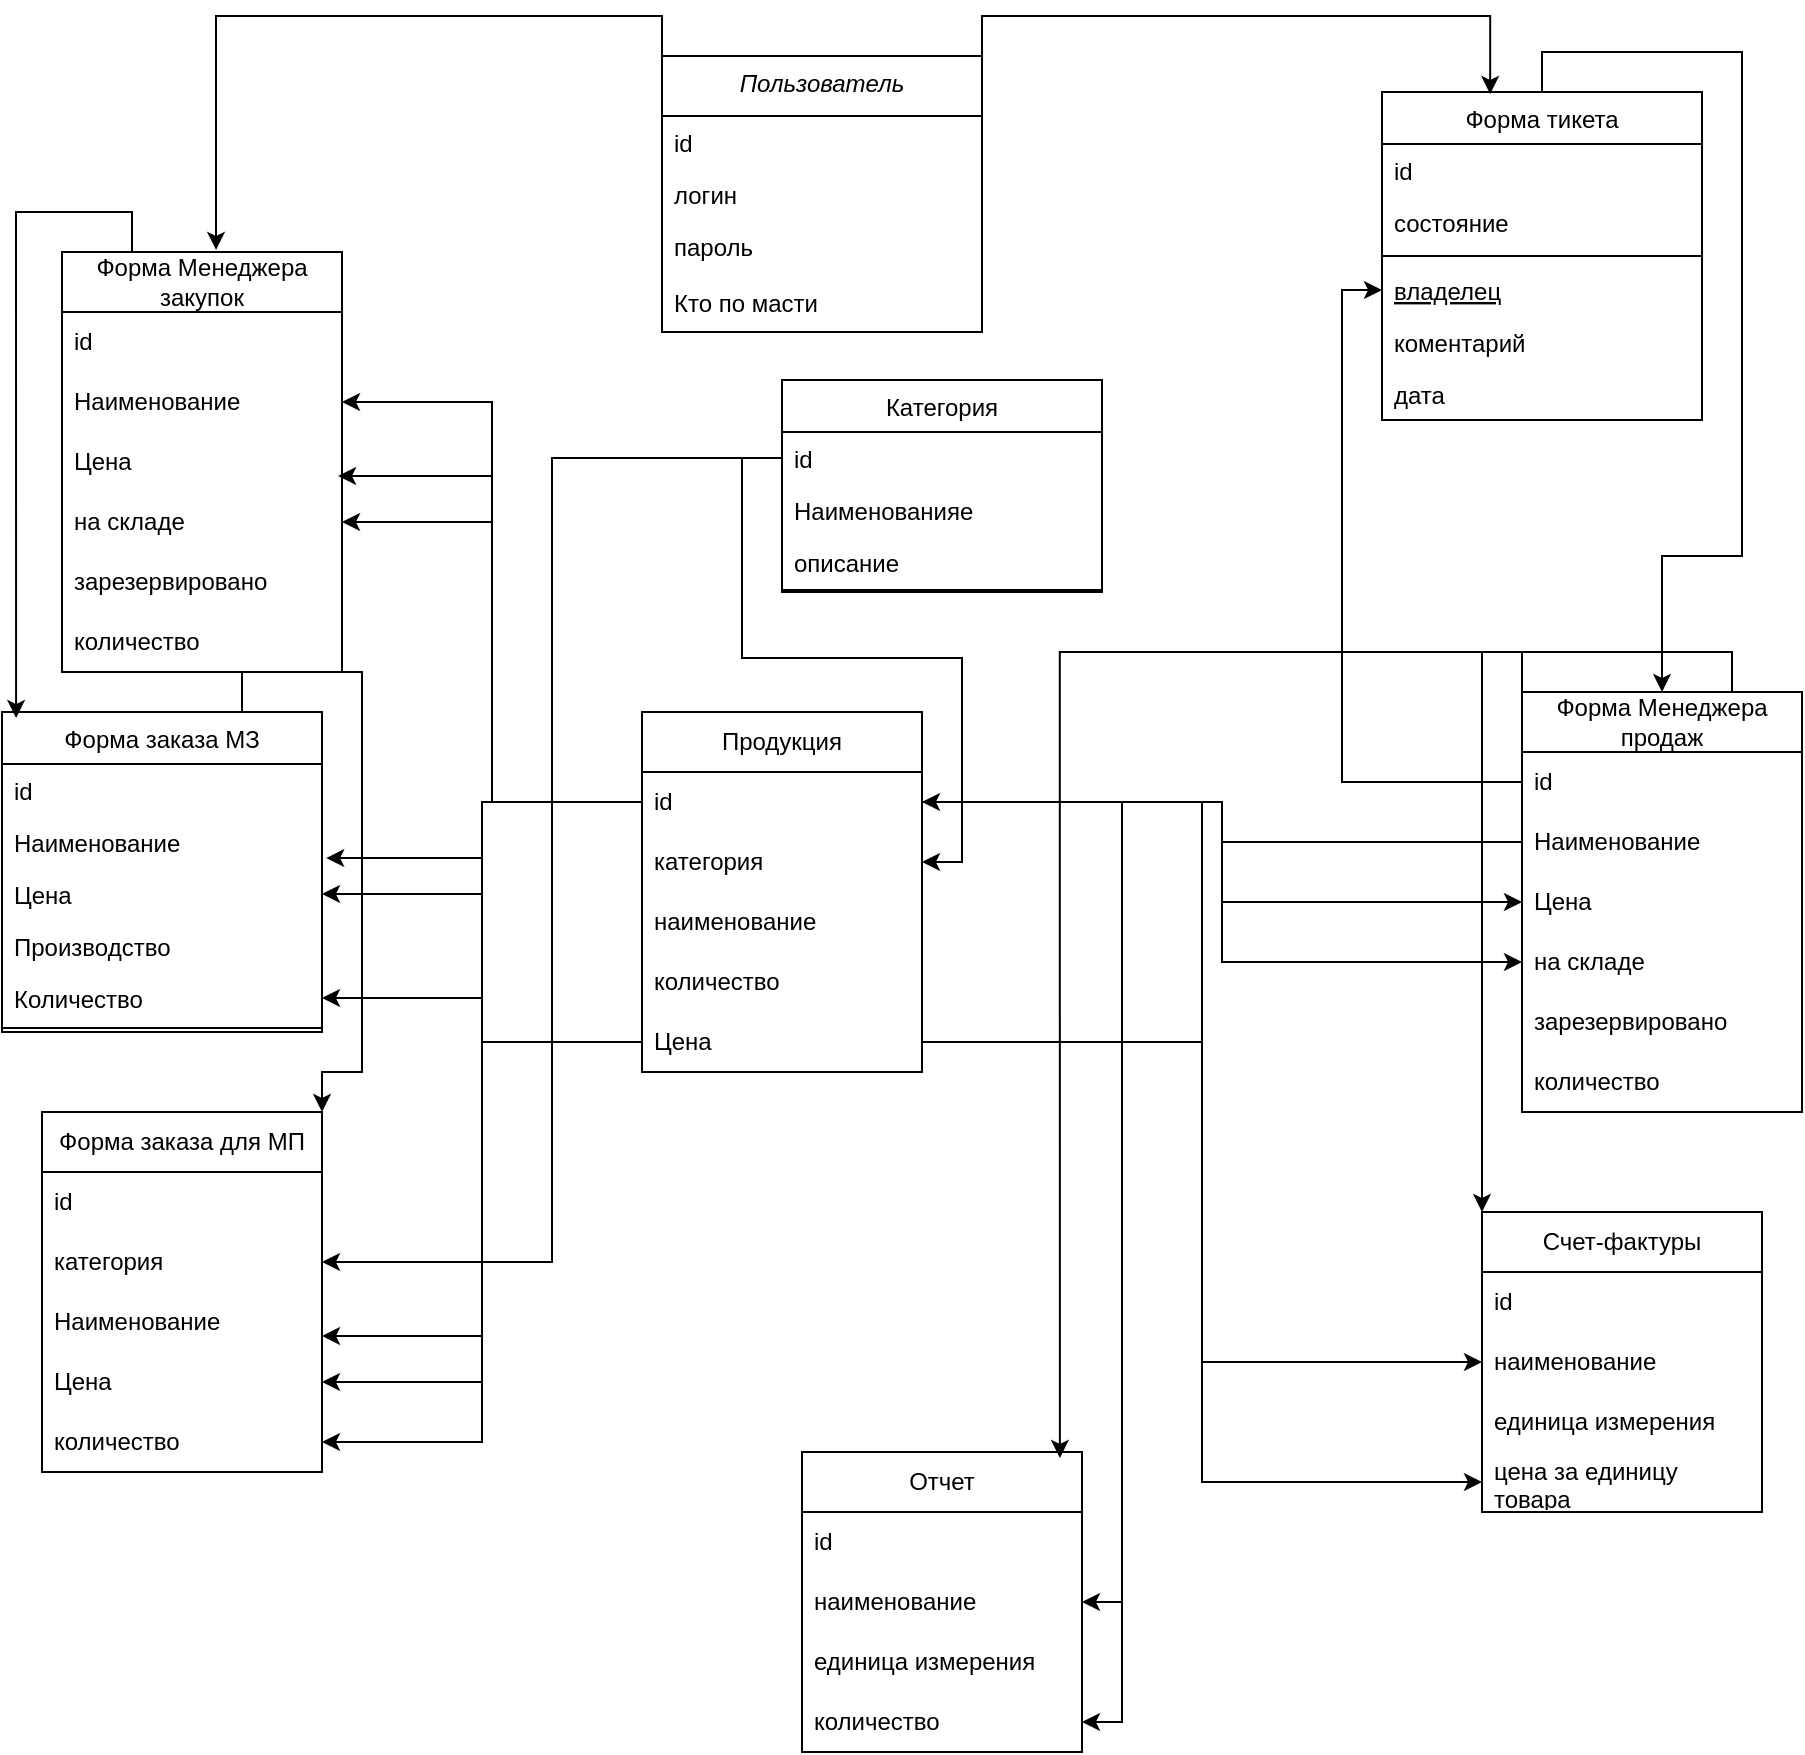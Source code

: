 <mxfile version="24.8.3">
  <diagram id="C5RBs43oDa-KdzZeNtuy" name="Page-1">
    <mxGraphModel dx="1509" dy="821" grid="1" gridSize="10" guides="1" tooltips="1" connect="1" arrows="1" fold="1" page="1" pageScale="1" pageWidth="827" pageHeight="1169" math="0" shadow="0">
      <root>
        <mxCell id="WIyWlLk6GJQsqaUBKTNV-0" />
        <mxCell id="WIyWlLk6GJQsqaUBKTNV-1" parent="WIyWlLk6GJQsqaUBKTNV-0" />
        <mxCell id="zkfFHV4jXpPFQw0GAbJ--0" value="Пользователь" style="swimlane;fontStyle=2;align=center;verticalAlign=top;childLayout=stackLayout;horizontal=1;startSize=30;horizontalStack=0;resizeParent=1;resizeLast=0;collapsible=1;marginBottom=0;rounded=0;shadow=0;strokeWidth=1;" parent="WIyWlLk6GJQsqaUBKTNV-1" vertex="1">
          <mxGeometry x="850" y="42" width="160" height="138" as="geometry">
            <mxRectangle x="850" y="42" width="160" height="26" as="alternateBounds" />
          </mxGeometry>
        </mxCell>
        <mxCell id="zkfFHV4jXpPFQw0GAbJ--1" value="id" style="text;align=left;verticalAlign=top;spacingLeft=4;spacingRight=4;overflow=hidden;rotatable=0;points=[[0,0.5],[1,0.5]];portConstraint=eastwest;" parent="zkfFHV4jXpPFQw0GAbJ--0" vertex="1">
          <mxGeometry y="30" width="160" height="26" as="geometry" />
        </mxCell>
        <mxCell id="zkfFHV4jXpPFQw0GAbJ--2" value="логин" style="text;align=left;verticalAlign=top;spacingLeft=4;spacingRight=4;overflow=hidden;rotatable=0;points=[[0,0.5],[1,0.5]];portConstraint=eastwest;rounded=0;shadow=0;html=0;" parent="zkfFHV4jXpPFQw0GAbJ--0" vertex="1">
          <mxGeometry y="56" width="160" height="26" as="geometry" />
        </mxCell>
        <mxCell id="zkfFHV4jXpPFQw0GAbJ--3" value="пароль" style="text;align=left;verticalAlign=top;spacingLeft=4;spacingRight=4;overflow=hidden;rotatable=0;points=[[0,0.5],[1,0.5]];portConstraint=eastwest;rounded=0;shadow=0;html=0;" parent="zkfFHV4jXpPFQw0GAbJ--0" vertex="1">
          <mxGeometry y="82" width="160" height="28" as="geometry" />
        </mxCell>
        <mxCell id="nuhw-z9AZr6w_4yRByqo-65" value="Кто по масти" style="text;align=left;verticalAlign=top;spacingLeft=4;spacingRight=4;overflow=hidden;rotatable=0;points=[[0,0.5],[1,0.5]];portConstraint=eastwest;rounded=0;shadow=0;html=0;" vertex="1" parent="zkfFHV4jXpPFQw0GAbJ--0">
          <mxGeometry y="110" width="160" height="28" as="geometry" />
        </mxCell>
        <mxCell id="zkfFHV4jXpPFQw0GAbJ--4" value="" style="line;html=1;strokeWidth=1;align=left;verticalAlign=middle;spacingTop=-1;spacingLeft=3;spacingRight=3;rotatable=0;labelPosition=right;points=[];portConstraint=eastwest;" parent="zkfFHV4jXpPFQw0GAbJ--0" vertex="1">
          <mxGeometry y="138" width="160" as="geometry" />
        </mxCell>
        <mxCell id="nuhw-z9AZr6w_4yRByqo-76" style="edgeStyle=orthogonalEdgeStyle;rounded=0;orthogonalLoop=1;jettySize=auto;html=1;exitX=0.5;exitY=0;exitDx=0;exitDy=0;" edge="1" parent="WIyWlLk6GJQsqaUBKTNV-1" source="zkfFHV4jXpPFQw0GAbJ--6" target="nuhw-z9AZr6w_4yRByqo-18">
          <mxGeometry relative="1" as="geometry" />
        </mxCell>
        <mxCell id="zkfFHV4jXpPFQw0GAbJ--6" value="Форма тикета" style="swimlane;fontStyle=0;align=center;verticalAlign=top;childLayout=stackLayout;horizontal=1;startSize=26;horizontalStack=0;resizeParent=1;resizeLast=0;collapsible=1;marginBottom=0;rounded=0;shadow=0;strokeWidth=1;" parent="WIyWlLk6GJQsqaUBKTNV-1" vertex="1">
          <mxGeometry x="1210" y="60" width="160" height="164" as="geometry">
            <mxRectangle x="1170" y="410" width="160" height="26" as="alternateBounds" />
          </mxGeometry>
        </mxCell>
        <mxCell id="zkfFHV4jXpPFQw0GAbJ--7" value="id" style="text;align=left;verticalAlign=top;spacingLeft=4;spacingRight=4;overflow=hidden;rotatable=0;points=[[0,0.5],[1,0.5]];portConstraint=eastwest;" parent="zkfFHV4jXpPFQw0GAbJ--6" vertex="1">
          <mxGeometry y="26" width="160" height="26" as="geometry" />
        </mxCell>
        <mxCell id="zkfFHV4jXpPFQw0GAbJ--8" value="состояние" style="text;align=left;verticalAlign=top;spacingLeft=4;spacingRight=4;overflow=hidden;rotatable=0;points=[[0,0.5],[1,0.5]];portConstraint=eastwest;rounded=0;shadow=0;html=0;" parent="zkfFHV4jXpPFQw0GAbJ--6" vertex="1">
          <mxGeometry y="52" width="160" height="26" as="geometry" />
        </mxCell>
        <mxCell id="zkfFHV4jXpPFQw0GAbJ--9" value="" style="line;html=1;strokeWidth=1;align=left;verticalAlign=middle;spacingTop=-1;spacingLeft=3;spacingRight=3;rotatable=0;labelPosition=right;points=[];portConstraint=eastwest;" parent="zkfFHV4jXpPFQw0GAbJ--6" vertex="1">
          <mxGeometry y="78" width="160" height="8" as="geometry" />
        </mxCell>
        <mxCell id="zkfFHV4jXpPFQw0GAbJ--10" value="владелец" style="text;align=left;verticalAlign=top;spacingLeft=4;spacingRight=4;overflow=hidden;rotatable=0;points=[[0,0.5],[1,0.5]];portConstraint=eastwest;fontStyle=4" parent="zkfFHV4jXpPFQw0GAbJ--6" vertex="1">
          <mxGeometry y="86" width="160" height="26" as="geometry" />
        </mxCell>
        <mxCell id="zkfFHV4jXpPFQw0GAbJ--11" value="коментарий" style="text;align=left;verticalAlign=top;spacingLeft=4;spacingRight=4;overflow=hidden;rotatable=0;points=[[0,0.5],[1,0.5]];portConstraint=eastwest;" parent="zkfFHV4jXpPFQw0GAbJ--6" vertex="1">
          <mxGeometry y="112" width="160" height="26" as="geometry" />
        </mxCell>
        <mxCell id="nuhw-z9AZr6w_4yRByqo-6" value="дата" style="text;align=left;verticalAlign=top;spacingLeft=4;spacingRight=4;overflow=hidden;rotatable=0;points=[[0,0.5],[1,0.5]];portConstraint=eastwest;" vertex="1" parent="zkfFHV4jXpPFQw0GAbJ--6">
          <mxGeometry y="138" width="160" height="26" as="geometry" />
        </mxCell>
        <mxCell id="zkfFHV4jXpPFQw0GAbJ--13" value="Категория" style="swimlane;fontStyle=0;align=center;verticalAlign=top;childLayout=stackLayout;horizontal=1;startSize=26;horizontalStack=0;resizeParent=1;resizeLast=0;collapsible=1;marginBottom=0;rounded=0;shadow=0;strokeWidth=1;" parent="WIyWlLk6GJQsqaUBKTNV-1" vertex="1">
          <mxGeometry x="910" y="204" width="160" height="106" as="geometry">
            <mxRectangle x="340" y="380" width="170" height="26" as="alternateBounds" />
          </mxGeometry>
        </mxCell>
        <mxCell id="zkfFHV4jXpPFQw0GAbJ--14" value="id" style="text;align=left;verticalAlign=top;spacingLeft=4;spacingRight=4;overflow=hidden;rotatable=0;points=[[0,0.5],[1,0.5]];portConstraint=eastwest;" parent="zkfFHV4jXpPFQw0GAbJ--13" vertex="1">
          <mxGeometry y="26" width="160" height="26" as="geometry" />
        </mxCell>
        <mxCell id="nuhw-z9AZr6w_4yRByqo-4" value="Наименованияе" style="text;align=left;verticalAlign=top;spacingLeft=4;spacingRight=4;overflow=hidden;rotatable=0;points=[[0,0.5],[1,0.5]];portConstraint=eastwest;" vertex="1" parent="zkfFHV4jXpPFQw0GAbJ--13">
          <mxGeometry y="52" width="160" height="26" as="geometry" />
        </mxCell>
        <mxCell id="nuhw-z9AZr6w_4yRByqo-5" value="описание" style="text;align=left;verticalAlign=top;spacingLeft=4;spacingRight=4;overflow=hidden;rotatable=0;points=[[0,0.5],[1,0.5]];portConstraint=eastwest;" vertex="1" parent="zkfFHV4jXpPFQw0GAbJ--13">
          <mxGeometry y="78" width="160" height="26" as="geometry" />
        </mxCell>
        <mxCell id="zkfFHV4jXpPFQw0GAbJ--15" value="" style="line;html=1;strokeWidth=1;align=left;verticalAlign=middle;spacingTop=-1;spacingLeft=3;spacingRight=3;rotatable=0;labelPosition=right;points=[];portConstraint=eastwest;" parent="zkfFHV4jXpPFQw0GAbJ--13" vertex="1">
          <mxGeometry y="104" width="160" height="2" as="geometry" />
        </mxCell>
        <mxCell id="nuhw-z9AZr6w_4yRByqo-95" style="edgeStyle=orthogonalEdgeStyle;rounded=0;orthogonalLoop=1;jettySize=auto;html=1;exitX=0.75;exitY=0;exitDx=0;exitDy=0;entryX=1;entryY=0;entryDx=0;entryDy=0;" edge="1" parent="WIyWlLk6GJQsqaUBKTNV-1" source="zkfFHV4jXpPFQw0GAbJ--17" target="nuhw-z9AZr6w_4yRByqo-29">
          <mxGeometry relative="1" as="geometry" />
        </mxCell>
        <mxCell id="zkfFHV4jXpPFQw0GAbJ--17" value="Форма заказа МЗ" style="swimlane;fontStyle=0;align=center;verticalAlign=top;childLayout=stackLayout;horizontal=1;startSize=26;horizontalStack=0;resizeParent=1;resizeLast=0;collapsible=1;marginBottom=0;rounded=0;shadow=0;strokeWidth=1;" parent="WIyWlLk6GJQsqaUBKTNV-1" vertex="1">
          <mxGeometry x="520" y="370" width="160" height="160" as="geometry">
            <mxRectangle x="550" y="140" width="160" height="26" as="alternateBounds" />
          </mxGeometry>
        </mxCell>
        <mxCell id="nuhw-z9AZr6w_4yRByqo-1" value="id" style="text;align=left;verticalAlign=top;spacingLeft=4;spacingRight=4;overflow=hidden;rotatable=0;points=[[0,0.5],[1,0.5]];portConstraint=eastwest;" vertex="1" parent="zkfFHV4jXpPFQw0GAbJ--17">
          <mxGeometry y="26" width="160" height="26" as="geometry" />
        </mxCell>
        <mxCell id="zkfFHV4jXpPFQw0GAbJ--18" value="Наименование" style="text;align=left;verticalAlign=top;spacingLeft=4;spacingRight=4;overflow=hidden;rotatable=0;points=[[0,0.5],[1,0.5]];portConstraint=eastwest;" parent="zkfFHV4jXpPFQw0GAbJ--17" vertex="1">
          <mxGeometry y="52" width="160" height="26" as="geometry" />
        </mxCell>
        <mxCell id="zkfFHV4jXpPFQw0GAbJ--19" value="Цена" style="text;align=left;verticalAlign=top;spacingLeft=4;spacingRight=4;overflow=hidden;rotatable=0;points=[[0,0.5],[1,0.5]];portConstraint=eastwest;rounded=0;shadow=0;html=0;" parent="zkfFHV4jXpPFQw0GAbJ--17" vertex="1">
          <mxGeometry y="78" width="160" height="26" as="geometry" />
        </mxCell>
        <mxCell id="zkfFHV4jXpPFQw0GAbJ--20" value="Производство" style="text;align=left;verticalAlign=top;spacingLeft=4;spacingRight=4;overflow=hidden;rotatable=0;points=[[0,0.5],[1,0.5]];portConstraint=eastwest;rounded=0;shadow=0;html=0;" parent="zkfFHV4jXpPFQw0GAbJ--17" vertex="1">
          <mxGeometry y="104" width="160" height="26" as="geometry" />
        </mxCell>
        <mxCell id="zkfFHV4jXpPFQw0GAbJ--21" value="Количество" style="text;align=left;verticalAlign=top;spacingLeft=4;spacingRight=4;overflow=hidden;rotatable=0;points=[[0,0.5],[1,0.5]];portConstraint=eastwest;rounded=0;shadow=0;html=0;" parent="zkfFHV4jXpPFQw0GAbJ--17" vertex="1">
          <mxGeometry y="130" width="160" height="26" as="geometry" />
        </mxCell>
        <mxCell id="zkfFHV4jXpPFQw0GAbJ--23" value="" style="line;html=1;strokeWidth=1;align=left;verticalAlign=middle;spacingTop=-1;spacingLeft=3;spacingRight=3;rotatable=0;labelPosition=right;points=[];portConstraint=eastwest;" parent="zkfFHV4jXpPFQw0GAbJ--17" vertex="1">
          <mxGeometry y="156" width="160" height="4" as="geometry" />
        </mxCell>
        <mxCell id="nuhw-z9AZr6w_4yRByqo-7" value="Форма Менеджера закупок" style="swimlane;fontStyle=0;childLayout=stackLayout;horizontal=1;startSize=30;horizontalStack=0;resizeParent=1;resizeParentMax=0;resizeLast=0;collapsible=1;marginBottom=0;whiteSpace=wrap;html=1;" vertex="1" parent="WIyWlLk6GJQsqaUBKTNV-1">
          <mxGeometry x="550" y="140" width="140" height="210" as="geometry" />
        </mxCell>
        <mxCell id="nuhw-z9AZr6w_4yRByqo-8" value="id" style="text;strokeColor=none;fillColor=none;align=left;verticalAlign=middle;spacingLeft=4;spacingRight=4;overflow=hidden;points=[[0,0.5],[1,0.5]];portConstraint=eastwest;rotatable=0;whiteSpace=wrap;html=1;" vertex="1" parent="nuhw-z9AZr6w_4yRByqo-7">
          <mxGeometry y="30" width="140" height="30" as="geometry" />
        </mxCell>
        <mxCell id="nuhw-z9AZr6w_4yRByqo-9" value="Наименование" style="text;strokeColor=none;fillColor=none;align=left;verticalAlign=middle;spacingLeft=4;spacingRight=4;overflow=hidden;points=[[0,0.5],[1,0.5]];portConstraint=eastwest;rotatable=0;whiteSpace=wrap;html=1;" vertex="1" parent="nuhw-z9AZr6w_4yRByqo-7">
          <mxGeometry y="60" width="140" height="30" as="geometry" />
        </mxCell>
        <mxCell id="nuhw-z9AZr6w_4yRByqo-10" value="Цена" style="text;strokeColor=none;fillColor=none;align=left;verticalAlign=middle;spacingLeft=4;spacingRight=4;overflow=hidden;points=[[0,0.5],[1,0.5]];portConstraint=eastwest;rotatable=0;whiteSpace=wrap;html=1;" vertex="1" parent="nuhw-z9AZr6w_4yRByqo-7">
          <mxGeometry y="90" width="140" height="30" as="geometry" />
        </mxCell>
        <mxCell id="nuhw-z9AZr6w_4yRByqo-13" value="на складе" style="text;strokeColor=none;fillColor=none;align=left;verticalAlign=middle;spacingLeft=4;spacingRight=4;overflow=hidden;points=[[0,0.5],[1,0.5]];portConstraint=eastwest;rotatable=0;whiteSpace=wrap;html=1;" vertex="1" parent="nuhw-z9AZr6w_4yRByqo-7">
          <mxGeometry y="120" width="140" height="30" as="geometry" />
        </mxCell>
        <mxCell id="nuhw-z9AZr6w_4yRByqo-12" value="зарезервировано&amp;nbsp;" style="text;strokeColor=none;fillColor=none;align=left;verticalAlign=middle;spacingLeft=4;spacingRight=4;overflow=hidden;points=[[0,0.5],[1,0.5]];portConstraint=eastwest;rotatable=0;whiteSpace=wrap;html=1;" vertex="1" parent="nuhw-z9AZr6w_4yRByqo-7">
          <mxGeometry y="150" width="140" height="30" as="geometry" />
        </mxCell>
        <mxCell id="nuhw-z9AZr6w_4yRByqo-11" value="количество" style="text;strokeColor=none;fillColor=none;align=left;verticalAlign=middle;spacingLeft=4;spacingRight=4;overflow=hidden;points=[[0,0.5],[1,0.5]];portConstraint=eastwest;rotatable=0;whiteSpace=wrap;html=1;" vertex="1" parent="nuhw-z9AZr6w_4yRByqo-7">
          <mxGeometry y="180" width="140" height="30" as="geometry" />
        </mxCell>
        <mxCell id="nuhw-z9AZr6w_4yRByqo-93" style="edgeStyle=orthogonalEdgeStyle;rounded=0;orthogonalLoop=1;jettySize=auto;html=1;exitX=0.75;exitY=0;exitDx=0;exitDy=0;entryX=0;entryY=0;entryDx=0;entryDy=0;" edge="1" parent="WIyWlLk6GJQsqaUBKTNV-1" source="nuhw-z9AZr6w_4yRByqo-18" target="nuhw-z9AZr6w_4yRByqo-37">
          <mxGeometry relative="1" as="geometry" />
        </mxCell>
        <mxCell id="nuhw-z9AZr6w_4yRByqo-18" value="Форма Менеджера продаж" style="swimlane;fontStyle=0;childLayout=stackLayout;horizontal=1;startSize=30;horizontalStack=0;resizeParent=1;resizeParentMax=0;resizeLast=0;collapsible=1;marginBottom=0;whiteSpace=wrap;html=1;" vertex="1" parent="WIyWlLk6GJQsqaUBKTNV-1">
          <mxGeometry x="1280" y="360" width="140" height="210" as="geometry" />
        </mxCell>
        <mxCell id="nuhw-z9AZr6w_4yRByqo-19" value="id" style="text;strokeColor=none;fillColor=none;align=left;verticalAlign=middle;spacingLeft=4;spacingRight=4;overflow=hidden;points=[[0,0.5],[1,0.5]];portConstraint=eastwest;rotatable=0;whiteSpace=wrap;html=1;" vertex="1" parent="nuhw-z9AZr6w_4yRByqo-18">
          <mxGeometry y="30" width="140" height="30" as="geometry" />
        </mxCell>
        <mxCell id="nuhw-z9AZr6w_4yRByqo-20" value="Наименование" style="text;strokeColor=none;fillColor=none;align=left;verticalAlign=middle;spacingLeft=4;spacingRight=4;overflow=hidden;points=[[0,0.5],[1,0.5]];portConstraint=eastwest;rotatable=0;whiteSpace=wrap;html=1;" vertex="1" parent="nuhw-z9AZr6w_4yRByqo-18">
          <mxGeometry y="60" width="140" height="30" as="geometry" />
        </mxCell>
        <mxCell id="nuhw-z9AZr6w_4yRByqo-21" value="Цена" style="text;strokeColor=none;fillColor=none;align=left;verticalAlign=middle;spacingLeft=4;spacingRight=4;overflow=hidden;points=[[0,0.5],[1,0.5]];portConstraint=eastwest;rotatable=0;whiteSpace=wrap;html=1;" vertex="1" parent="nuhw-z9AZr6w_4yRByqo-18">
          <mxGeometry y="90" width="140" height="30" as="geometry" />
        </mxCell>
        <mxCell id="nuhw-z9AZr6w_4yRByqo-22" value="на складе" style="text;strokeColor=none;fillColor=none;align=left;verticalAlign=middle;spacingLeft=4;spacingRight=4;overflow=hidden;points=[[0,0.5],[1,0.5]];portConstraint=eastwest;rotatable=0;whiteSpace=wrap;html=1;" vertex="1" parent="nuhw-z9AZr6w_4yRByqo-18">
          <mxGeometry y="120" width="140" height="30" as="geometry" />
        </mxCell>
        <mxCell id="nuhw-z9AZr6w_4yRByqo-23" value="зарезервировано&amp;nbsp;" style="text;strokeColor=none;fillColor=none;align=left;verticalAlign=middle;spacingLeft=4;spacingRight=4;overflow=hidden;points=[[0,0.5],[1,0.5]];portConstraint=eastwest;rotatable=0;whiteSpace=wrap;html=1;" vertex="1" parent="nuhw-z9AZr6w_4yRByqo-18">
          <mxGeometry y="150" width="140" height="30" as="geometry" />
        </mxCell>
        <mxCell id="nuhw-z9AZr6w_4yRByqo-24" value="количество" style="text;strokeColor=none;fillColor=none;align=left;verticalAlign=middle;spacingLeft=4;spacingRight=4;overflow=hidden;points=[[0,0.5],[1,0.5]];portConstraint=eastwest;rotatable=0;whiteSpace=wrap;html=1;" vertex="1" parent="nuhw-z9AZr6w_4yRByqo-18">
          <mxGeometry y="180" width="140" height="30" as="geometry" />
        </mxCell>
        <mxCell id="nuhw-z9AZr6w_4yRByqo-29" value="Форма заказа для МП" style="swimlane;fontStyle=0;childLayout=stackLayout;horizontal=1;startSize=30;horizontalStack=0;resizeParent=1;resizeParentMax=0;resizeLast=0;collapsible=1;marginBottom=0;whiteSpace=wrap;html=1;" vertex="1" parent="WIyWlLk6GJQsqaUBKTNV-1">
          <mxGeometry x="540" y="570" width="140" height="180" as="geometry" />
        </mxCell>
        <mxCell id="nuhw-z9AZr6w_4yRByqo-30" value="id" style="text;strokeColor=none;fillColor=none;align=left;verticalAlign=middle;spacingLeft=4;spacingRight=4;overflow=hidden;points=[[0,0.5],[1,0.5]];portConstraint=eastwest;rotatable=0;whiteSpace=wrap;html=1;" vertex="1" parent="nuhw-z9AZr6w_4yRByqo-29">
          <mxGeometry y="30" width="140" height="30" as="geometry" />
        </mxCell>
        <mxCell id="nuhw-z9AZr6w_4yRByqo-36" value="категория" style="text;strokeColor=none;fillColor=none;align=left;verticalAlign=middle;spacingLeft=4;spacingRight=4;overflow=hidden;points=[[0,0.5],[1,0.5]];portConstraint=eastwest;rotatable=0;whiteSpace=wrap;html=1;" vertex="1" parent="nuhw-z9AZr6w_4yRByqo-29">
          <mxGeometry y="60" width="140" height="30" as="geometry" />
        </mxCell>
        <mxCell id="nuhw-z9AZr6w_4yRByqo-31" value="Наименование" style="text;strokeColor=none;fillColor=none;align=left;verticalAlign=middle;spacingLeft=4;spacingRight=4;overflow=hidden;points=[[0,0.5],[1,0.5]];portConstraint=eastwest;rotatable=0;whiteSpace=wrap;html=1;" vertex="1" parent="nuhw-z9AZr6w_4yRByqo-29">
          <mxGeometry y="90" width="140" height="30" as="geometry" />
        </mxCell>
        <mxCell id="nuhw-z9AZr6w_4yRByqo-32" value="Цена" style="text;strokeColor=none;fillColor=none;align=left;verticalAlign=middle;spacingLeft=4;spacingRight=4;overflow=hidden;points=[[0,0.5],[1,0.5]];portConstraint=eastwest;rotatable=0;whiteSpace=wrap;html=1;" vertex="1" parent="nuhw-z9AZr6w_4yRByqo-29">
          <mxGeometry y="120" width="140" height="30" as="geometry" />
        </mxCell>
        <mxCell id="nuhw-z9AZr6w_4yRByqo-33" value="количество" style="text;strokeColor=none;fillColor=none;align=left;verticalAlign=middle;spacingLeft=4;spacingRight=4;overflow=hidden;points=[[0,0.5],[1,0.5]];portConstraint=eastwest;rotatable=0;whiteSpace=wrap;html=1;" vertex="1" parent="nuhw-z9AZr6w_4yRByqo-29">
          <mxGeometry y="150" width="140" height="30" as="geometry" />
        </mxCell>
        <mxCell id="nuhw-z9AZr6w_4yRByqo-37" value="Счет-фактуры" style="swimlane;fontStyle=0;childLayout=stackLayout;horizontal=1;startSize=30;horizontalStack=0;resizeParent=1;resizeParentMax=0;resizeLast=0;collapsible=1;marginBottom=0;whiteSpace=wrap;html=1;" vertex="1" parent="WIyWlLk6GJQsqaUBKTNV-1">
          <mxGeometry x="1260" y="620" width="140" height="150" as="geometry" />
        </mxCell>
        <mxCell id="nuhw-z9AZr6w_4yRByqo-38" value="id" style="text;strokeColor=none;fillColor=none;align=left;verticalAlign=middle;spacingLeft=4;spacingRight=4;overflow=hidden;points=[[0,0.5],[1,0.5]];portConstraint=eastwest;rotatable=0;whiteSpace=wrap;html=1;" vertex="1" parent="nuhw-z9AZr6w_4yRByqo-37">
          <mxGeometry y="30" width="140" height="30" as="geometry" />
        </mxCell>
        <mxCell id="nuhw-z9AZr6w_4yRByqo-39" value="наименование" style="text;strokeColor=none;fillColor=none;align=left;verticalAlign=middle;spacingLeft=4;spacingRight=4;overflow=hidden;points=[[0,0.5],[1,0.5]];portConstraint=eastwest;rotatable=0;whiteSpace=wrap;html=1;" vertex="1" parent="nuhw-z9AZr6w_4yRByqo-37">
          <mxGeometry y="60" width="140" height="30" as="geometry" />
        </mxCell>
        <mxCell id="nuhw-z9AZr6w_4yRByqo-40" value="единица измерения" style="text;strokeColor=none;fillColor=none;align=left;verticalAlign=middle;spacingLeft=4;spacingRight=4;overflow=hidden;points=[[0,0.5],[1,0.5]];portConstraint=eastwest;rotatable=0;whiteSpace=wrap;html=1;" vertex="1" parent="nuhw-z9AZr6w_4yRByqo-37">
          <mxGeometry y="90" width="140" height="30" as="geometry" />
        </mxCell>
        <mxCell id="nuhw-z9AZr6w_4yRByqo-41" value="цена за единицу товара" style="text;strokeColor=none;fillColor=none;align=left;verticalAlign=middle;spacingLeft=4;spacingRight=4;overflow=hidden;points=[[0,0.5],[1,0.5]];portConstraint=eastwest;rotatable=0;whiteSpace=wrap;html=1;" vertex="1" parent="nuhw-z9AZr6w_4yRByqo-37">
          <mxGeometry y="120" width="140" height="30" as="geometry" />
        </mxCell>
        <mxCell id="nuhw-z9AZr6w_4yRByqo-49" value="Отчет" style="swimlane;fontStyle=0;childLayout=stackLayout;horizontal=1;startSize=30;horizontalStack=0;resizeParent=1;resizeParentMax=0;resizeLast=0;collapsible=1;marginBottom=0;whiteSpace=wrap;html=1;" vertex="1" parent="WIyWlLk6GJQsqaUBKTNV-1">
          <mxGeometry x="920" y="740" width="140" height="150" as="geometry" />
        </mxCell>
        <mxCell id="nuhw-z9AZr6w_4yRByqo-50" value="id" style="text;strokeColor=none;fillColor=none;align=left;verticalAlign=middle;spacingLeft=4;spacingRight=4;overflow=hidden;points=[[0,0.5],[1,0.5]];portConstraint=eastwest;rotatable=0;whiteSpace=wrap;html=1;" vertex="1" parent="nuhw-z9AZr6w_4yRByqo-49">
          <mxGeometry y="30" width="140" height="30" as="geometry" />
        </mxCell>
        <mxCell id="nuhw-z9AZr6w_4yRByqo-51" value="наименование" style="text;strokeColor=none;fillColor=none;align=left;verticalAlign=middle;spacingLeft=4;spacingRight=4;overflow=hidden;points=[[0,0.5],[1,0.5]];portConstraint=eastwest;rotatable=0;whiteSpace=wrap;html=1;" vertex="1" parent="nuhw-z9AZr6w_4yRByqo-49">
          <mxGeometry y="60" width="140" height="30" as="geometry" />
        </mxCell>
        <mxCell id="nuhw-z9AZr6w_4yRByqo-52" value="единица измерения" style="text;strokeColor=none;fillColor=none;align=left;verticalAlign=middle;spacingLeft=4;spacingRight=4;overflow=hidden;points=[[0,0.5],[1,0.5]];portConstraint=eastwest;rotatable=0;whiteSpace=wrap;html=1;" vertex="1" parent="nuhw-z9AZr6w_4yRByqo-49">
          <mxGeometry y="90" width="140" height="30" as="geometry" />
        </mxCell>
        <mxCell id="nuhw-z9AZr6w_4yRByqo-53" value="количество" style="text;strokeColor=none;fillColor=none;align=left;verticalAlign=middle;spacingLeft=4;spacingRight=4;overflow=hidden;points=[[0,0.5],[1,0.5]];portConstraint=eastwest;rotatable=0;whiteSpace=wrap;html=1;" vertex="1" parent="nuhw-z9AZr6w_4yRByqo-49">
          <mxGeometry y="120" width="140" height="30" as="geometry" />
        </mxCell>
        <mxCell id="nuhw-z9AZr6w_4yRByqo-60" value="Продукция" style="swimlane;fontStyle=0;childLayout=stackLayout;horizontal=1;startSize=30;horizontalStack=0;resizeParent=1;resizeParentMax=0;resizeLast=0;collapsible=1;marginBottom=0;whiteSpace=wrap;html=1;" vertex="1" parent="WIyWlLk6GJQsqaUBKTNV-1">
          <mxGeometry x="840" y="370" width="140" height="180" as="geometry" />
        </mxCell>
        <mxCell id="nuhw-z9AZr6w_4yRByqo-61" value="id" style="text;strokeColor=none;fillColor=none;align=left;verticalAlign=middle;spacingLeft=4;spacingRight=4;overflow=hidden;points=[[0,0.5],[1,0.5]];portConstraint=eastwest;rotatable=0;whiteSpace=wrap;html=1;" vertex="1" parent="nuhw-z9AZr6w_4yRByqo-60">
          <mxGeometry y="30" width="140" height="30" as="geometry" />
        </mxCell>
        <mxCell id="nuhw-z9AZr6w_4yRByqo-77" value="категория" style="text;strokeColor=none;fillColor=none;align=left;verticalAlign=middle;spacingLeft=4;spacingRight=4;overflow=hidden;points=[[0,0.5],[1,0.5]];portConstraint=eastwest;rotatable=0;whiteSpace=wrap;html=1;" vertex="1" parent="nuhw-z9AZr6w_4yRByqo-60">
          <mxGeometry y="60" width="140" height="30" as="geometry" />
        </mxCell>
        <mxCell id="nuhw-z9AZr6w_4yRByqo-62" value="наименование" style="text;strokeColor=none;fillColor=none;align=left;verticalAlign=middle;spacingLeft=4;spacingRight=4;overflow=hidden;points=[[0,0.5],[1,0.5]];portConstraint=eastwest;rotatable=0;whiteSpace=wrap;html=1;" vertex="1" parent="nuhw-z9AZr6w_4yRByqo-60">
          <mxGeometry y="90" width="140" height="30" as="geometry" />
        </mxCell>
        <mxCell id="nuhw-z9AZr6w_4yRByqo-63" value="количество" style="text;strokeColor=none;fillColor=none;align=left;verticalAlign=middle;spacingLeft=4;spacingRight=4;overflow=hidden;points=[[0,0.5],[1,0.5]];portConstraint=eastwest;rotatable=0;whiteSpace=wrap;html=1;" vertex="1" parent="nuhw-z9AZr6w_4yRByqo-60">
          <mxGeometry y="120" width="140" height="30" as="geometry" />
        </mxCell>
        <mxCell id="nuhw-z9AZr6w_4yRByqo-64" value="Цена" style="text;strokeColor=none;fillColor=none;align=left;verticalAlign=middle;spacingLeft=4;spacingRight=4;overflow=hidden;points=[[0,0.5],[1,0.5]];portConstraint=eastwest;rotatable=0;whiteSpace=wrap;html=1;" vertex="1" parent="nuhw-z9AZr6w_4yRByqo-60">
          <mxGeometry y="150" width="140" height="30" as="geometry" />
        </mxCell>
        <mxCell id="nuhw-z9AZr6w_4yRByqo-66" style="edgeStyle=orthogonalEdgeStyle;rounded=0;orthogonalLoop=1;jettySize=auto;html=1;exitX=0;exitY=0.5;exitDx=0;exitDy=0;entryX=1;entryY=0.5;entryDx=0;entryDy=0;" edge="1" parent="WIyWlLk6GJQsqaUBKTNV-1" source="nuhw-z9AZr6w_4yRByqo-20" target="nuhw-z9AZr6w_4yRByqo-61">
          <mxGeometry relative="1" as="geometry" />
        </mxCell>
        <mxCell id="nuhw-z9AZr6w_4yRByqo-68" style="edgeStyle=orthogonalEdgeStyle;rounded=0;orthogonalLoop=1;jettySize=auto;html=1;exitX=1;exitY=0;exitDx=0;exitDy=0;entryX=0.338;entryY=0.006;entryDx=0;entryDy=0;entryPerimeter=0;" edge="1" parent="WIyWlLk6GJQsqaUBKTNV-1" source="zkfFHV4jXpPFQw0GAbJ--0" target="zkfFHV4jXpPFQw0GAbJ--6">
          <mxGeometry relative="1" as="geometry" />
        </mxCell>
        <mxCell id="nuhw-z9AZr6w_4yRByqo-69" style="edgeStyle=orthogonalEdgeStyle;rounded=0;orthogonalLoop=1;jettySize=auto;html=1;exitX=0;exitY=0;exitDx=0;exitDy=0;entryX=0.55;entryY=-0.005;entryDx=0;entryDy=0;entryPerimeter=0;" edge="1" parent="WIyWlLk6GJQsqaUBKTNV-1" source="zkfFHV4jXpPFQw0GAbJ--0" target="nuhw-z9AZr6w_4yRByqo-7">
          <mxGeometry relative="1" as="geometry" />
        </mxCell>
        <mxCell id="nuhw-z9AZr6w_4yRByqo-70" style="edgeStyle=orthogonalEdgeStyle;rounded=0;orthogonalLoop=1;jettySize=auto;html=1;exitX=0;exitY=0.5;exitDx=0;exitDy=0;" edge="1" parent="WIyWlLk6GJQsqaUBKTNV-1" source="nuhw-z9AZr6w_4yRByqo-61" target="nuhw-z9AZr6w_4yRByqo-9">
          <mxGeometry relative="1" as="geometry" />
        </mxCell>
        <mxCell id="nuhw-z9AZr6w_4yRByqo-71" style="edgeStyle=orthogonalEdgeStyle;rounded=0;orthogonalLoop=1;jettySize=auto;html=1;exitX=0;exitY=0.5;exitDx=0;exitDy=0;entryX=0.986;entryY=0.733;entryDx=0;entryDy=0;entryPerimeter=0;" edge="1" parent="WIyWlLk6GJQsqaUBKTNV-1" source="nuhw-z9AZr6w_4yRByqo-61" target="nuhw-z9AZr6w_4yRByqo-10">
          <mxGeometry relative="1" as="geometry" />
        </mxCell>
        <mxCell id="nuhw-z9AZr6w_4yRByqo-73" style="edgeStyle=orthogonalEdgeStyle;rounded=0;orthogonalLoop=1;jettySize=auto;html=1;exitX=0;exitY=0.5;exitDx=0;exitDy=0;entryX=0;entryY=0.5;entryDx=0;entryDy=0;" edge="1" parent="WIyWlLk6GJQsqaUBKTNV-1" source="nuhw-z9AZr6w_4yRByqo-19" target="zkfFHV4jXpPFQw0GAbJ--10">
          <mxGeometry relative="1" as="geometry" />
        </mxCell>
        <mxCell id="nuhw-z9AZr6w_4yRByqo-74" style="edgeStyle=orthogonalEdgeStyle;rounded=0;orthogonalLoop=1;jettySize=auto;html=1;exitX=1;exitY=0.5;exitDx=0;exitDy=0;entryX=0;entryY=0.5;entryDx=0;entryDy=0;" edge="1" parent="WIyWlLk6GJQsqaUBKTNV-1" source="nuhw-z9AZr6w_4yRByqo-61" target="nuhw-z9AZr6w_4yRByqo-22">
          <mxGeometry relative="1" as="geometry" />
        </mxCell>
        <mxCell id="nuhw-z9AZr6w_4yRByqo-75" style="edgeStyle=orthogonalEdgeStyle;rounded=0;orthogonalLoop=1;jettySize=auto;html=1;exitX=1;exitY=0.5;exitDx=0;exitDy=0;entryX=0;entryY=0.5;entryDx=0;entryDy=0;" edge="1" parent="WIyWlLk6GJQsqaUBKTNV-1" source="nuhw-z9AZr6w_4yRByqo-61" target="nuhw-z9AZr6w_4yRByqo-21">
          <mxGeometry relative="1" as="geometry" />
        </mxCell>
        <mxCell id="nuhw-z9AZr6w_4yRByqo-78" style="edgeStyle=orthogonalEdgeStyle;rounded=0;orthogonalLoop=1;jettySize=auto;html=1;exitX=0;exitY=0.5;exitDx=0;exitDy=0;entryX=1;entryY=0.5;entryDx=0;entryDy=0;" edge="1" parent="WIyWlLk6GJQsqaUBKTNV-1" source="zkfFHV4jXpPFQw0GAbJ--14" target="nuhw-z9AZr6w_4yRByqo-77">
          <mxGeometry relative="1" as="geometry" />
        </mxCell>
        <mxCell id="nuhw-z9AZr6w_4yRByqo-79" style="edgeStyle=orthogonalEdgeStyle;rounded=0;orthogonalLoop=1;jettySize=auto;html=1;exitX=0;exitY=0.5;exitDx=0;exitDy=0;entryX=1;entryY=0.5;entryDx=0;entryDy=0;" edge="1" parent="WIyWlLk6GJQsqaUBKTNV-1" source="nuhw-z9AZr6w_4yRByqo-61" target="nuhw-z9AZr6w_4yRByqo-13">
          <mxGeometry relative="1" as="geometry" />
        </mxCell>
        <mxCell id="nuhw-z9AZr6w_4yRByqo-80" style="edgeStyle=orthogonalEdgeStyle;rounded=0;orthogonalLoop=1;jettySize=auto;html=1;exitX=1;exitY=0.5;exitDx=0;exitDy=0;entryX=0;entryY=0.5;entryDx=0;entryDy=0;" edge="1" parent="WIyWlLk6GJQsqaUBKTNV-1" source="nuhw-z9AZr6w_4yRByqo-61" target="nuhw-z9AZr6w_4yRByqo-39">
          <mxGeometry relative="1" as="geometry" />
        </mxCell>
        <mxCell id="nuhw-z9AZr6w_4yRByqo-81" style="edgeStyle=orthogonalEdgeStyle;rounded=0;orthogonalLoop=1;jettySize=auto;html=1;exitX=1;exitY=0.5;exitDx=0;exitDy=0;" edge="1" parent="WIyWlLk6GJQsqaUBKTNV-1" source="nuhw-z9AZr6w_4yRByqo-64" target="nuhw-z9AZr6w_4yRByqo-41">
          <mxGeometry relative="1" as="geometry" />
        </mxCell>
        <mxCell id="nuhw-z9AZr6w_4yRByqo-82" style="edgeStyle=orthogonalEdgeStyle;rounded=0;orthogonalLoop=1;jettySize=auto;html=1;exitX=0;exitY=0.5;exitDx=0;exitDy=0;entryX=1.013;entryY=0.808;entryDx=0;entryDy=0;entryPerimeter=0;" edge="1" parent="WIyWlLk6GJQsqaUBKTNV-1" source="nuhw-z9AZr6w_4yRByqo-61" target="zkfFHV4jXpPFQw0GAbJ--18">
          <mxGeometry relative="1" as="geometry" />
        </mxCell>
        <mxCell id="nuhw-z9AZr6w_4yRByqo-83" style="edgeStyle=orthogonalEdgeStyle;rounded=0;orthogonalLoop=1;jettySize=auto;html=1;exitX=0;exitY=0.5;exitDx=0;exitDy=0;entryX=1;entryY=0.5;entryDx=0;entryDy=0;" edge="1" parent="WIyWlLk6GJQsqaUBKTNV-1" source="nuhw-z9AZr6w_4yRByqo-64" target="zkfFHV4jXpPFQw0GAbJ--19">
          <mxGeometry relative="1" as="geometry" />
        </mxCell>
        <mxCell id="nuhw-z9AZr6w_4yRByqo-84" style="edgeStyle=orthogonalEdgeStyle;rounded=0;orthogonalLoop=1;jettySize=auto;html=1;exitX=0;exitY=0.5;exitDx=0;exitDy=0;entryX=1;entryY=0.5;entryDx=0;entryDy=0;" edge="1" parent="WIyWlLk6GJQsqaUBKTNV-1" source="nuhw-z9AZr6w_4yRByqo-61" target="zkfFHV4jXpPFQw0GAbJ--21">
          <mxGeometry relative="1" as="geometry" />
        </mxCell>
        <mxCell id="nuhw-z9AZr6w_4yRByqo-85" style="edgeStyle=orthogonalEdgeStyle;rounded=0;orthogonalLoop=1;jettySize=auto;html=1;exitX=1;exitY=0.5;exitDx=0;exitDy=0;entryX=1;entryY=0.5;entryDx=0;entryDy=0;" edge="1" parent="WIyWlLk6GJQsqaUBKTNV-1" source="nuhw-z9AZr6w_4yRByqo-61" target="nuhw-z9AZr6w_4yRByqo-51">
          <mxGeometry relative="1" as="geometry" />
        </mxCell>
        <mxCell id="nuhw-z9AZr6w_4yRByqo-86" style="edgeStyle=orthogonalEdgeStyle;rounded=0;orthogonalLoop=1;jettySize=auto;html=1;exitX=1;exitY=0.5;exitDx=0;exitDy=0;entryX=1;entryY=0.5;entryDx=0;entryDy=0;" edge="1" parent="WIyWlLk6GJQsqaUBKTNV-1" source="nuhw-z9AZr6w_4yRByqo-61" target="nuhw-z9AZr6w_4yRByqo-53">
          <mxGeometry relative="1" as="geometry" />
        </mxCell>
        <mxCell id="nuhw-z9AZr6w_4yRByqo-88" style="edgeStyle=orthogonalEdgeStyle;rounded=0;orthogonalLoop=1;jettySize=auto;html=1;exitX=0;exitY=0.5;exitDx=0;exitDy=0;entryX=1;entryY=0.5;entryDx=0;entryDy=0;" edge="1" parent="WIyWlLk6GJQsqaUBKTNV-1" source="zkfFHV4jXpPFQw0GAbJ--14" target="nuhw-z9AZr6w_4yRByqo-36">
          <mxGeometry relative="1" as="geometry" />
        </mxCell>
        <mxCell id="nuhw-z9AZr6w_4yRByqo-89" style="edgeStyle=orthogonalEdgeStyle;rounded=0;orthogonalLoop=1;jettySize=auto;html=1;exitX=0;exitY=0.5;exitDx=0;exitDy=0;entryX=1;entryY=0.733;entryDx=0;entryDy=0;entryPerimeter=0;" edge="1" parent="WIyWlLk6GJQsqaUBKTNV-1" source="nuhw-z9AZr6w_4yRByqo-61" target="nuhw-z9AZr6w_4yRByqo-31">
          <mxGeometry relative="1" as="geometry" />
        </mxCell>
        <mxCell id="nuhw-z9AZr6w_4yRByqo-90" style="edgeStyle=orthogonalEdgeStyle;rounded=0;orthogonalLoop=1;jettySize=auto;html=1;exitX=0;exitY=0.5;exitDx=0;exitDy=0;entryX=1;entryY=0.5;entryDx=0;entryDy=0;" edge="1" parent="WIyWlLk6GJQsqaUBKTNV-1" source="nuhw-z9AZr6w_4yRByqo-61" target="nuhw-z9AZr6w_4yRByqo-32">
          <mxGeometry relative="1" as="geometry" />
        </mxCell>
        <mxCell id="nuhw-z9AZr6w_4yRByqo-91" style="edgeStyle=orthogonalEdgeStyle;rounded=0;orthogonalLoop=1;jettySize=auto;html=1;exitX=0;exitY=0.5;exitDx=0;exitDy=0;entryX=1;entryY=0.5;entryDx=0;entryDy=0;" edge="1" parent="WIyWlLk6GJQsqaUBKTNV-1" source="nuhw-z9AZr6w_4yRByqo-61" target="nuhw-z9AZr6w_4yRByqo-33">
          <mxGeometry relative="1" as="geometry" />
        </mxCell>
        <mxCell id="nuhw-z9AZr6w_4yRByqo-92" style="edgeStyle=orthogonalEdgeStyle;rounded=0;orthogonalLoop=1;jettySize=auto;html=1;exitX=0.25;exitY=0;exitDx=0;exitDy=0;entryX=0.044;entryY=0.019;entryDx=0;entryDy=0;entryPerimeter=0;" edge="1" parent="WIyWlLk6GJQsqaUBKTNV-1" source="nuhw-z9AZr6w_4yRByqo-7" target="zkfFHV4jXpPFQw0GAbJ--17">
          <mxGeometry relative="1" as="geometry" />
        </mxCell>
        <mxCell id="nuhw-z9AZr6w_4yRByqo-94" style="edgeStyle=orthogonalEdgeStyle;rounded=0;orthogonalLoop=1;jettySize=auto;html=1;exitX=0;exitY=0;exitDx=0;exitDy=0;entryX=0.921;entryY=0.02;entryDx=0;entryDy=0;entryPerimeter=0;" edge="1" parent="WIyWlLk6GJQsqaUBKTNV-1" source="nuhw-z9AZr6w_4yRByqo-18" target="nuhw-z9AZr6w_4yRByqo-49">
          <mxGeometry relative="1" as="geometry" />
        </mxCell>
      </root>
    </mxGraphModel>
  </diagram>
</mxfile>
